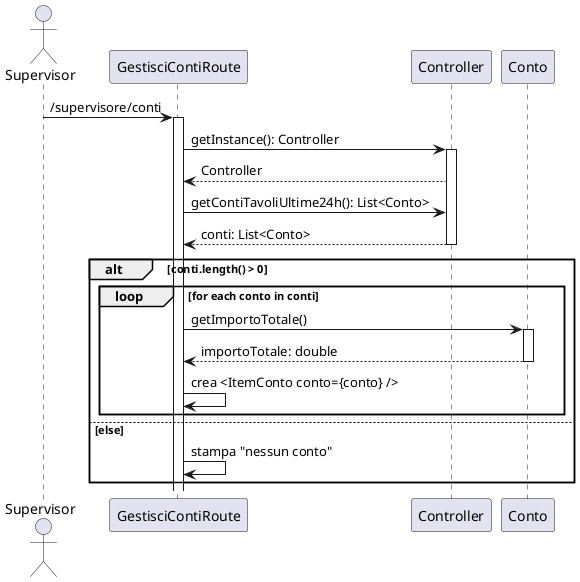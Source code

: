 @startuml sequence2

    actor Supervisor
    participant "GestisciContiRoute" as GC
    participant "Controller" as C
    participant "Conto" as Conto

    Supervisor -> GC : /supervisore/conti
    activate GC 
    GC -> C : getInstance(): Controller
    activate C
    C --> GC : Controller

    GC -> C : getContiTavoliUltime24h(): List<Conto>
    C --> GC : conti: List<Conto>
    deactivate C
    alt conti.length() > 0
        loop for each conto in conti
            GC -> Conto : getImportoTotale()
            activate Conto
            Conto --> GC : importoTotale: double
            deactivate Conto

            GC -> GC : crea <ItemConto conto={conto} />
        end
    else else 
        GC -> GC: stampa "nessun conto"
    end

@enduml